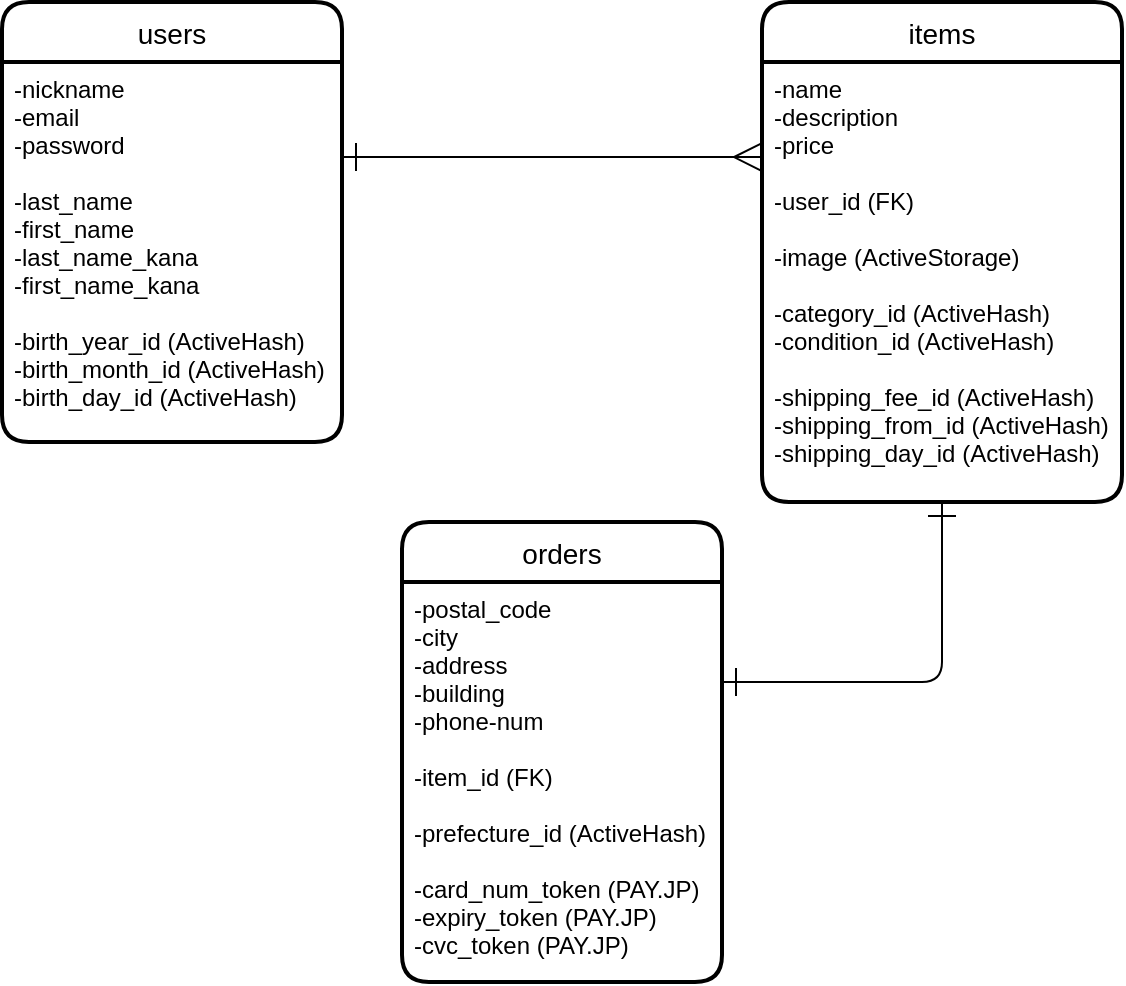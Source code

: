 <mxfile>
    <diagram id="ABXjHUHlaBonu2NG5Zn4" name="ページ1">
        <mxGraphModel dx="597" dy="682" grid="1" gridSize="10" guides="1" tooltips="1" connect="1" arrows="1" fold="1" page="1" pageScale="1" pageWidth="827" pageHeight="1169" math="0" shadow="0">
            <root>
                <mxCell id="0"/>
                <mxCell id="1" parent="0"/>
                <mxCell id="25" value="users" style="swimlane;childLayout=stackLayout;horizontal=1;startSize=30;horizontalStack=0;rounded=1;fontSize=14;fontStyle=0;strokeWidth=2;resizeParent=0;resizeLast=1;shadow=0;dashed=0;align=center;" vertex="1" parent="1">
                    <mxGeometry x="40" y="40" width="170" height="220" as="geometry"/>
                </mxCell>
                <mxCell id="26" value="-nickname&#10;-email&#10;-password&#10;&#10;-last_name&#10;-first_name&#10;-last_name_kana&#10;-first_name_kana&#10;&#10;-birth_year_id (ActiveHash)&#10;-birth_month_id (ActiveHash)&#10;-birth_day_id (ActiveHash)" style="align=left;strokeColor=none;fillColor=none;spacingLeft=4;fontSize=12;verticalAlign=top;resizable=0;rotatable=0;part=1;" vertex="1" parent="25">
                    <mxGeometry y="30" width="170" height="190" as="geometry"/>
                </mxCell>
                <mxCell id="31" value="items" style="swimlane;childLayout=stackLayout;horizontal=1;startSize=30;horizontalStack=0;rounded=1;fontSize=14;fontStyle=0;strokeWidth=2;resizeParent=0;resizeLast=1;shadow=0;dashed=0;align=center;" vertex="1" parent="1">
                    <mxGeometry x="420" y="40" width="180" height="250" as="geometry"/>
                </mxCell>
                <mxCell id="32" value="-name&#10;-description&#10;-price&#10;&#10;-user_id (FK)&#10;&#10;-image (ActiveStorage)&#10;&#10;-category_id (ActiveHash)&#10;-condition_id (ActiveHash)&#10;&#10;-shipping_fee_id (ActiveHash)&#10;-shipping_from_id (ActiveHash)&#10;-shipping_day_id (ActiveHash)" style="align=left;strokeColor=none;fillColor=none;spacingLeft=4;fontSize=12;verticalAlign=top;resizable=0;rotatable=0;part=1;" vertex="1" parent="31">
                    <mxGeometry y="30" width="180" height="220" as="geometry"/>
                </mxCell>
                <mxCell id="33" value="orders" style="swimlane;childLayout=stackLayout;horizontal=1;startSize=30;horizontalStack=0;rounded=1;fontSize=14;fontStyle=0;strokeWidth=2;resizeParent=0;resizeLast=1;shadow=0;dashed=0;align=center;" vertex="1" parent="1">
                    <mxGeometry x="240" y="300" width="160" height="230" as="geometry"/>
                </mxCell>
                <mxCell id="34" value="-postal_code&#10;-city&#10;-address&#10;-building&#10;-phone-num&#10;&#10;-item_id (FK)&#10;&#10;-prefecture_id (ActiveHash)&#10;&#10;-card_num_token (PAY.JP)&#10;-expiry_token (PAY.JP)&#10;-cvc_token (PAY.JP)" style="align=left;strokeColor=none;fillColor=none;spacingLeft=4;fontSize=12;verticalAlign=top;resizable=0;rotatable=0;part=1;" vertex="1" parent="33">
                    <mxGeometry y="30" width="160" height="200" as="geometry"/>
                </mxCell>
                <mxCell id="35" style="edgeStyle=none;html=1;exitX=1;exitY=0.25;exitDx=0;exitDy=0;entryX=0;entryY=0.216;entryDx=0;entryDy=0;entryPerimeter=0;startArrow=ERone;startFill=0;endArrow=ERmany;endFill=0;endSize=12;startSize=12;" edge="1" parent="1" source="26" target="32">
                    <mxGeometry relative="1" as="geometry"/>
                </mxCell>
                <mxCell id="37" style="edgeStyle=none;html=1;exitX=1;exitY=0.25;exitDx=0;exitDy=0;entryX=0.5;entryY=1;entryDx=0;entryDy=0;startArrow=ERone;startFill=0;endArrow=ERone;endFill=0;startSize=12;endSize=12;" edge="1" parent="1" source="34" target="32">
                    <mxGeometry relative="1" as="geometry">
                        <Array as="points">
                            <mxPoint x="510" y="380"/>
                        </Array>
                    </mxGeometry>
                </mxCell>
            </root>
        </mxGraphModel>
    </diagram>
</mxfile>